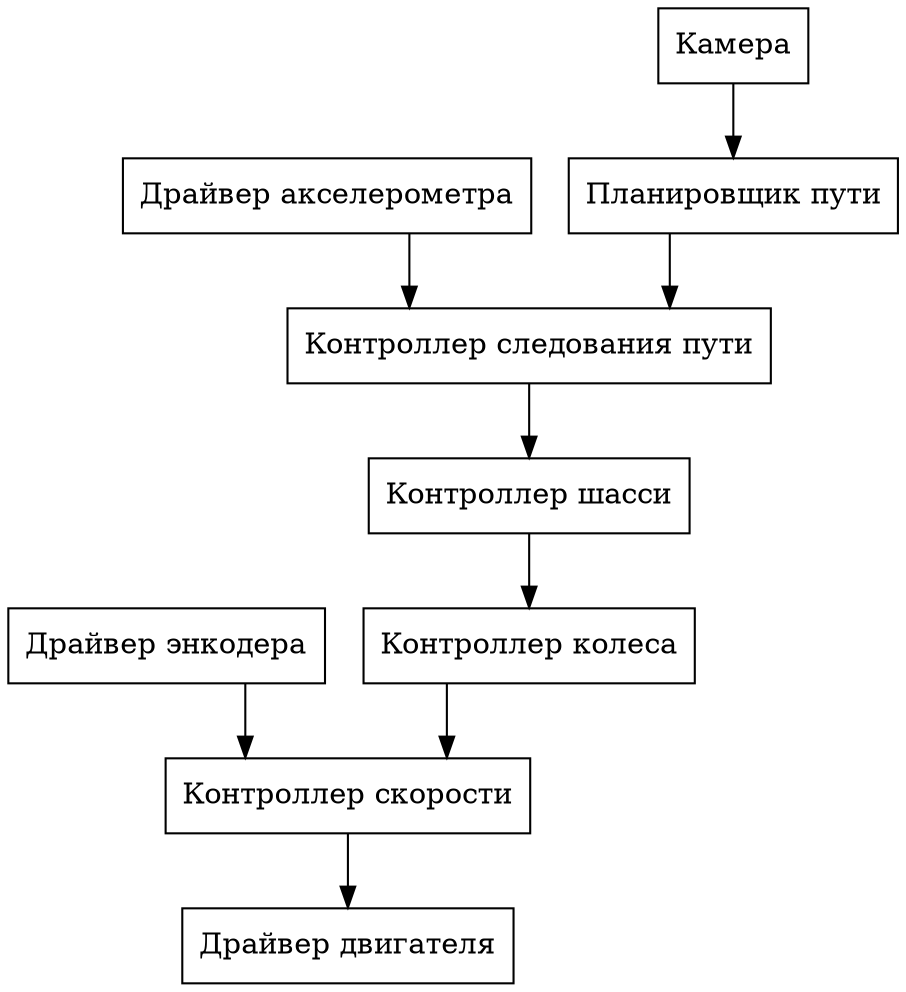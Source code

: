digraph software {
    graph [ splines = ortho ]
    node [ shape = box ]

    encoder_driver [label = "Драйвер энкодера"]
    accelerometer_driver [label = "Драйвер акселерометра"]
    camera [label = "Камера"]

    motor_driver [label = "Драйвер двигателя"]

    speed_controller [label = "Контроллер скорости"]

    wheel [label = "Контроллер колеса"]
    chassis [label = "Контроллер шасси"]

    path_planner [label = "Планировщик пути"]
    path_follower [label = "Контроллер следования пути"]

    encoder_driver -> speed_controller
    speed_controller -> motor_driver
    wheel -> speed_controller

    chassis -> wheel

    accelerometer_driver -> path_follower
    path_planner -> path_follower
    path_follower -> chassis

    camera -> path_planner
}
